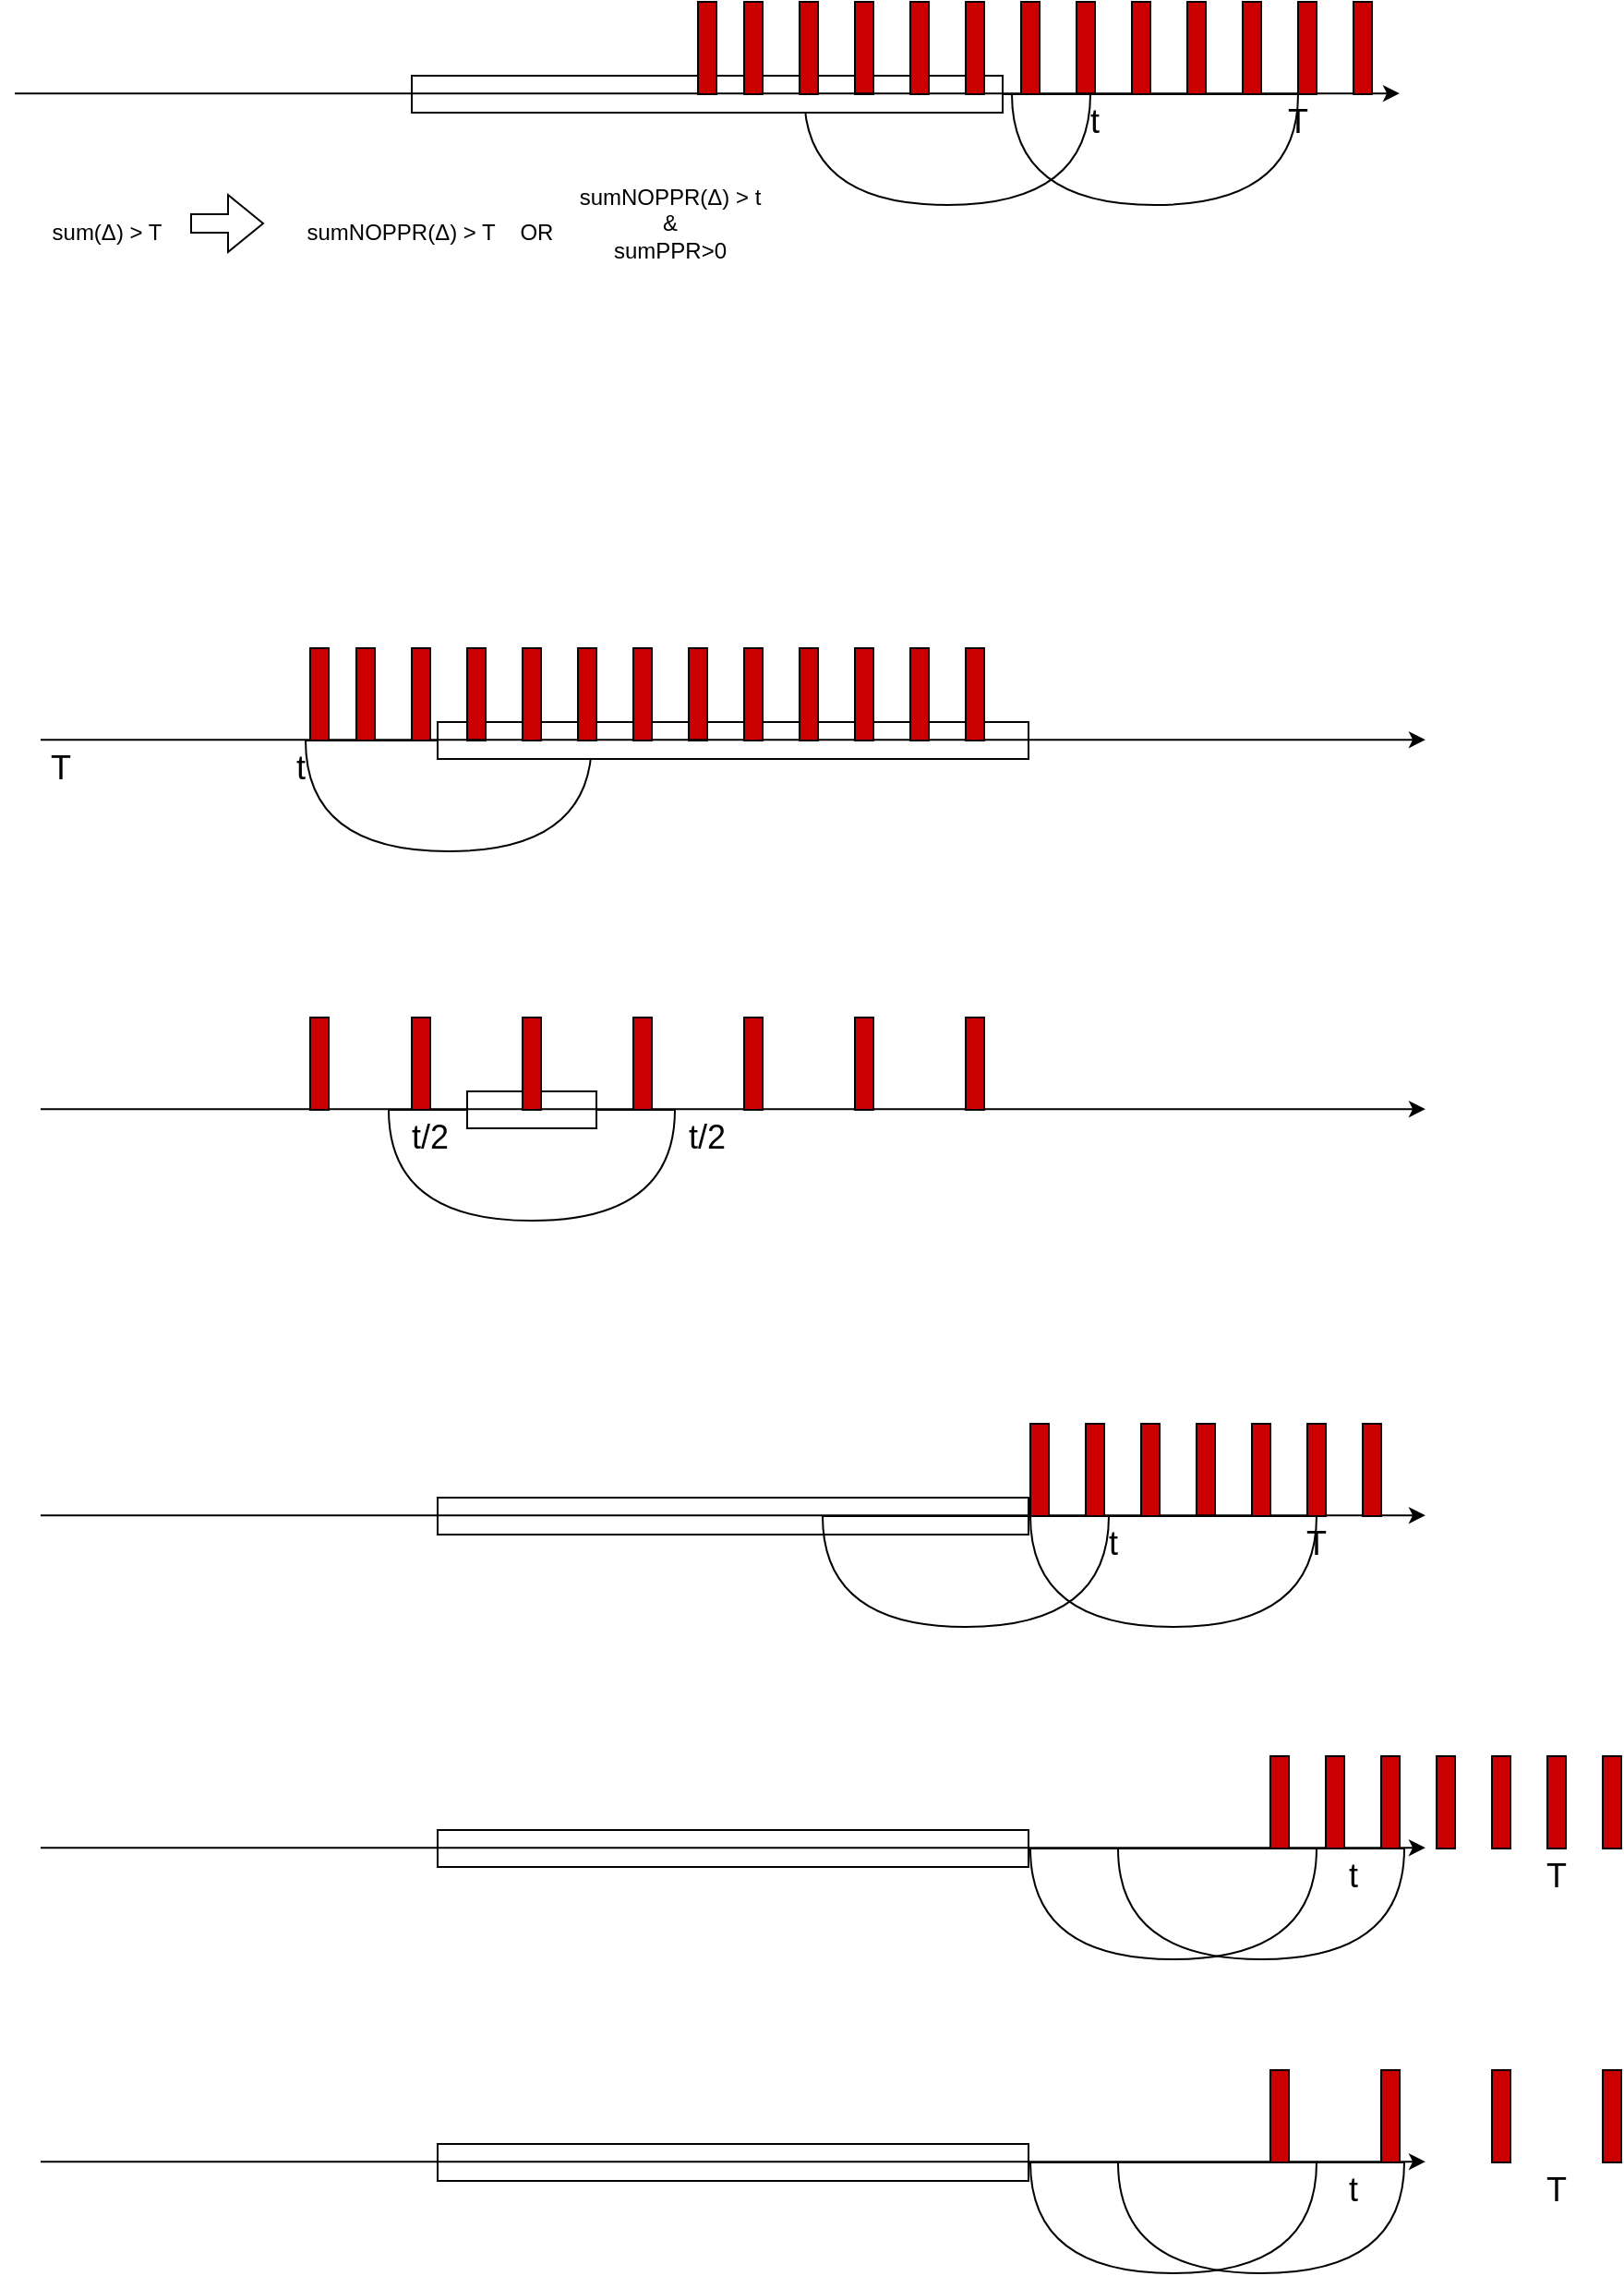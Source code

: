 <mxfile version="22.0.8" type="github" pages="3">
  <diagram name="Страница 1" id="1JV_KwH0qyhP7zZxKh6l">
    <mxGraphModel dx="1205" dy="474" grid="1" gridSize="10" guides="1" tooltips="1" connect="1" arrows="1" fold="1" page="1" pageScale="1" pageWidth="827" pageHeight="1169" math="0" shadow="0">
      <root>
        <mxCell id="0" />
        <mxCell id="1" parent="0" />
        <mxCell id="q2-Pv0Ct5kahXZUSKD_e-25" value="" style="shape=or;whiteSpace=wrap;html=1;rotation=90;fillColor=none;" parent="1" vertex="1">
          <mxGeometry x="612.5" y="22.5" width="60" height="155" as="geometry" />
        </mxCell>
        <mxCell id="q2-Pv0Ct5kahXZUSKD_e-32" value="" style="shape=or;whiteSpace=wrap;html=1;rotation=90;fillColor=none;" parent="1" vertex="1">
          <mxGeometry x="500" y="22.5" width="60" height="155" as="geometry" />
        </mxCell>
        <mxCell id="q2-Pv0Ct5kahXZUSKD_e-3" value="" style="rounded=0;whiteSpace=wrap;html=1;" parent="1" vertex="1">
          <mxGeometry x="240" y="60" width="320" height="20" as="geometry" />
        </mxCell>
        <mxCell id="q2-Pv0Ct5kahXZUSKD_e-13" value="" style="rounded=0;whiteSpace=wrap;html=1;fillColor=#CC0000;" parent="1" vertex="1">
          <mxGeometry x="600" y="20" width="10" height="50" as="geometry" />
        </mxCell>
        <mxCell id="q2-Pv0Ct5kahXZUSKD_e-9" value="" style="rounded=0;whiteSpace=wrap;html=1;fillColor=#CC0000;" parent="1" vertex="1">
          <mxGeometry x="480" y="20" width="10" height="50" as="geometry" />
        </mxCell>
        <mxCell id="q2-Pv0Ct5kahXZUSKD_e-2" value="" style="endArrow=classic;html=1;rounded=0;" parent="1" edge="1">
          <mxGeometry width="50" height="50" relative="1" as="geometry">
            <mxPoint x="25" y="69.58" as="sourcePoint" />
            <mxPoint x="775" y="69.58" as="targetPoint" />
          </mxGeometry>
        </mxCell>
        <mxCell id="q2-Pv0Ct5kahXZUSKD_e-6" value="" style="rounded=0;whiteSpace=wrap;html=1;fillColor=#CC0000;" parent="1" vertex="1">
          <mxGeometry x="395" y="20" width="10" height="50" as="geometry" />
        </mxCell>
        <mxCell id="q2-Pv0Ct5kahXZUSKD_e-7" value="" style="rounded=0;whiteSpace=wrap;html=1;fillColor=#CC0000;" parent="1" vertex="1">
          <mxGeometry x="420" y="20" width="10" height="50" as="geometry" />
        </mxCell>
        <mxCell id="q2-Pv0Ct5kahXZUSKD_e-8" value="" style="rounded=0;whiteSpace=wrap;html=1;fillColor=#CC0000;" parent="1" vertex="1">
          <mxGeometry x="450" y="20" width="10" height="50" as="geometry" />
        </mxCell>
        <mxCell id="q2-Pv0Ct5kahXZUSKD_e-10" value="" style="rounded=0;whiteSpace=wrap;html=1;fillColor=#CC0000;" parent="1" vertex="1">
          <mxGeometry x="510" y="20" width="10" height="50" as="geometry" />
        </mxCell>
        <mxCell id="q2-Pv0Ct5kahXZUSKD_e-11" value="" style="rounded=0;whiteSpace=wrap;html=1;fillColor=#CC0000;" parent="1" vertex="1">
          <mxGeometry x="540" y="20" width="10" height="50" as="geometry" />
        </mxCell>
        <mxCell id="q2-Pv0Ct5kahXZUSKD_e-12" value="" style="rounded=0;whiteSpace=wrap;html=1;fillColor=#CC0000;" parent="1" vertex="1">
          <mxGeometry x="570" y="20" width="10" height="50" as="geometry" />
        </mxCell>
        <mxCell id="q2-Pv0Ct5kahXZUSKD_e-14" value="" style="rounded=0;whiteSpace=wrap;html=1;fillColor=#CC0000;" parent="1" vertex="1">
          <mxGeometry x="630" y="20" width="10" height="50" as="geometry" />
        </mxCell>
        <mxCell id="q2-Pv0Ct5kahXZUSKD_e-15" value="" style="rounded=0;whiteSpace=wrap;html=1;fillColor=#CC0000;" parent="1" vertex="1">
          <mxGeometry x="660" y="20" width="10" height="50" as="geometry" />
        </mxCell>
        <mxCell id="q2-Pv0Ct5kahXZUSKD_e-16" value="" style="rounded=0;whiteSpace=wrap;html=1;fillColor=#CC0000;" parent="1" vertex="1">
          <mxGeometry x="690" y="20" width="10" height="50" as="geometry" />
        </mxCell>
        <mxCell id="q2-Pv0Ct5kahXZUSKD_e-17" value="" style="rounded=0;whiteSpace=wrap;html=1;fillColor=#CC0000;" parent="1" vertex="1">
          <mxGeometry x="720" y="20" width="10" height="50" as="geometry" />
        </mxCell>
        <mxCell id="q2-Pv0Ct5kahXZUSKD_e-18" value="" style="rounded=0;whiteSpace=wrap;html=1;fillColor=#CC0000;" parent="1" vertex="1">
          <mxGeometry x="750" y="20" width="10" height="50" as="geometry" />
        </mxCell>
        <mxCell id="q2-Pv0Ct5kahXZUSKD_e-19" value="&lt;font style=&quot;font-size: 18px;&quot;&gt;t&lt;/font&gt;" style="text;html=1;strokeColor=none;fillColor=none;align=center;verticalAlign=middle;whiteSpace=wrap;rounded=0;" parent="1" vertex="1">
          <mxGeometry x="580" y="70" width="60" height="30" as="geometry" />
        </mxCell>
        <mxCell id="q2-Pv0Ct5kahXZUSKD_e-20" value="&lt;font style=&quot;font-size: 18px;&quot;&gt;T&lt;/font&gt;" style="text;html=1;strokeColor=none;fillColor=none;align=center;verticalAlign=middle;whiteSpace=wrap;rounded=0;" parent="1" vertex="1">
          <mxGeometry x="690" y="70" width="60" height="30" as="geometry" />
        </mxCell>
        <mxCell id="q2-Pv0Ct5kahXZUSKD_e-26" value="sum(Δ) &amp;gt; T" style="text;html=1;strokeColor=none;fillColor=none;align=center;verticalAlign=middle;whiteSpace=wrap;rounded=0;" parent="1" vertex="1">
          <mxGeometry x="30" y="130" width="90" height="30" as="geometry" />
        </mxCell>
        <mxCell id="q2-Pv0Ct5kahXZUSKD_e-27" value="" style="shape=flexArrow;endArrow=classic;html=1;rounded=0;" parent="1" edge="1">
          <mxGeometry width="50" height="50" relative="1" as="geometry">
            <mxPoint x="120" y="140" as="sourcePoint" />
            <mxPoint x="160" y="140" as="targetPoint" />
          </mxGeometry>
        </mxCell>
        <mxCell id="q2-Pv0Ct5kahXZUSKD_e-28" value="sumNOPPR(Δ) &amp;gt; t&lt;br&gt;&amp;amp;&lt;br&gt;sumPPR&amp;gt;0" style="text;html=1;strokeColor=none;fillColor=none;align=center;verticalAlign=middle;whiteSpace=wrap;rounded=0;" parent="1" vertex="1">
          <mxGeometry x="300" y="125" width="160" height="30" as="geometry" />
        </mxCell>
        <mxCell id="q2-Pv0Ct5kahXZUSKD_e-29" value="sumNOPPR(Δ) &amp;gt; T&amp;nbsp;&amp;nbsp;&amp;nbsp; OR" style="text;html=1;strokeColor=none;fillColor=none;align=center;verticalAlign=middle;whiteSpace=wrap;rounded=0;" parent="1" vertex="1">
          <mxGeometry x="170" y="130" width="160" height="30" as="geometry" />
        </mxCell>
        <mxCell id="q2-Pv0Ct5kahXZUSKD_e-34" value="" style="shape=or;whiteSpace=wrap;html=1;rotation=90;fillColor=none;" parent="1" vertex="1">
          <mxGeometry x="230" y="372.5" width="60" height="155" as="geometry" />
        </mxCell>
        <mxCell id="q2-Pv0Ct5kahXZUSKD_e-35" value="" style="rounded=0;whiteSpace=wrap;html=1;" parent="1" vertex="1">
          <mxGeometry x="254" y="410" width="320" height="20" as="geometry" />
        </mxCell>
        <mxCell id="q2-Pv0Ct5kahXZUSKD_e-36" value="" style="rounded=0;whiteSpace=wrap;html=1;fillColor=#CC0000;" parent="1" vertex="1">
          <mxGeometry x="390" y="370" width="10" height="50" as="geometry" />
        </mxCell>
        <mxCell id="q2-Pv0Ct5kahXZUSKD_e-37" value="" style="rounded=0;whiteSpace=wrap;html=1;fillColor=#CC0000;" parent="1" vertex="1">
          <mxGeometry x="270" y="370" width="10" height="50" as="geometry" />
        </mxCell>
        <mxCell id="q2-Pv0Ct5kahXZUSKD_e-38" value="" style="endArrow=classic;html=1;rounded=0;" parent="1" edge="1">
          <mxGeometry width="50" height="50" relative="1" as="geometry">
            <mxPoint x="39" y="419.58" as="sourcePoint" />
            <mxPoint x="789" y="419.58" as="targetPoint" />
          </mxGeometry>
        </mxCell>
        <mxCell id="q2-Pv0Ct5kahXZUSKD_e-39" value="" style="rounded=0;whiteSpace=wrap;html=1;fillColor=#CC0000;" parent="1" vertex="1">
          <mxGeometry x="185" y="370" width="10" height="50" as="geometry" />
        </mxCell>
        <mxCell id="q2-Pv0Ct5kahXZUSKD_e-40" value="" style="rounded=0;whiteSpace=wrap;html=1;fillColor=#CC0000;" parent="1" vertex="1">
          <mxGeometry x="210" y="370" width="10" height="50" as="geometry" />
        </mxCell>
        <mxCell id="q2-Pv0Ct5kahXZUSKD_e-41" value="" style="rounded=0;whiteSpace=wrap;html=1;fillColor=#CC0000;" parent="1" vertex="1">
          <mxGeometry x="240" y="370" width="10" height="50" as="geometry" />
        </mxCell>
        <mxCell id="q2-Pv0Ct5kahXZUSKD_e-42" value="" style="rounded=0;whiteSpace=wrap;html=1;fillColor=#CC0000;" parent="1" vertex="1">
          <mxGeometry x="300" y="370" width="10" height="50" as="geometry" />
        </mxCell>
        <mxCell id="q2-Pv0Ct5kahXZUSKD_e-43" value="" style="rounded=0;whiteSpace=wrap;html=1;fillColor=#CC0000;" parent="1" vertex="1">
          <mxGeometry x="330" y="370" width="10" height="50" as="geometry" />
        </mxCell>
        <mxCell id="q2-Pv0Ct5kahXZUSKD_e-44" value="" style="rounded=0;whiteSpace=wrap;html=1;fillColor=#CC0000;" parent="1" vertex="1">
          <mxGeometry x="360" y="370" width="10" height="50" as="geometry" />
        </mxCell>
        <mxCell id="q2-Pv0Ct5kahXZUSKD_e-45" value="" style="rounded=0;whiteSpace=wrap;html=1;fillColor=#CC0000;" parent="1" vertex="1">
          <mxGeometry x="420" y="370" width="10" height="50" as="geometry" />
        </mxCell>
        <mxCell id="q2-Pv0Ct5kahXZUSKD_e-46" value="" style="rounded=0;whiteSpace=wrap;html=1;fillColor=#CC0000;" parent="1" vertex="1">
          <mxGeometry x="450" y="370" width="10" height="50" as="geometry" />
        </mxCell>
        <mxCell id="q2-Pv0Ct5kahXZUSKD_e-47" value="" style="rounded=0;whiteSpace=wrap;html=1;fillColor=#CC0000;" parent="1" vertex="1">
          <mxGeometry x="480" y="370" width="10" height="50" as="geometry" />
        </mxCell>
        <mxCell id="q2-Pv0Ct5kahXZUSKD_e-48" value="" style="rounded=0;whiteSpace=wrap;html=1;fillColor=#CC0000;" parent="1" vertex="1">
          <mxGeometry x="510" y="370" width="10" height="50" as="geometry" />
        </mxCell>
        <mxCell id="q2-Pv0Ct5kahXZUSKD_e-49" value="" style="rounded=0;whiteSpace=wrap;html=1;fillColor=#CC0000;" parent="1" vertex="1">
          <mxGeometry x="540" y="370" width="10" height="50" as="geometry" />
        </mxCell>
        <mxCell id="q2-Pv0Ct5kahXZUSKD_e-50" value="&lt;font style=&quot;font-size: 18px;&quot;&gt;t&lt;/font&gt;" style="text;html=1;strokeColor=none;fillColor=none;align=center;verticalAlign=middle;whiteSpace=wrap;rounded=0;" parent="1" vertex="1">
          <mxGeometry x="150" y="420" width="60" height="30" as="geometry" />
        </mxCell>
        <mxCell id="q2-Pv0Ct5kahXZUSKD_e-51" value="&lt;font style=&quot;font-size: 18px;&quot;&gt;T&lt;/font&gt;" style="text;html=1;strokeColor=none;fillColor=none;align=center;verticalAlign=middle;whiteSpace=wrap;rounded=0;" parent="1" vertex="1">
          <mxGeometry x="20" y="420" width="60" height="30" as="geometry" />
        </mxCell>
        <mxCell id="q2-Pv0Ct5kahXZUSKD_e-52" value="" style="shape=or;whiteSpace=wrap;html=1;rotation=90;fillColor=none;" parent="1" vertex="1">
          <mxGeometry x="275" y="572.5" width="60" height="155" as="geometry" />
        </mxCell>
        <mxCell id="q2-Pv0Ct5kahXZUSKD_e-53" value="" style="rounded=0;whiteSpace=wrap;html=1;" parent="1" vertex="1">
          <mxGeometry x="270" y="610" width="70" height="20" as="geometry" />
        </mxCell>
        <mxCell id="q2-Pv0Ct5kahXZUSKD_e-56" value="" style="endArrow=classic;html=1;rounded=0;" parent="1" edge="1">
          <mxGeometry width="50" height="50" relative="1" as="geometry">
            <mxPoint x="39" y="619.58" as="sourcePoint" />
            <mxPoint x="789" y="619.58" as="targetPoint" />
          </mxGeometry>
        </mxCell>
        <mxCell id="q2-Pv0Ct5kahXZUSKD_e-57" value="" style="rounded=0;whiteSpace=wrap;html=1;fillColor=#CC0000;" parent="1" vertex="1">
          <mxGeometry x="185" y="570" width="10" height="50" as="geometry" />
        </mxCell>
        <mxCell id="q2-Pv0Ct5kahXZUSKD_e-59" value="" style="rounded=0;whiteSpace=wrap;html=1;fillColor=#CC0000;" parent="1" vertex="1">
          <mxGeometry x="240" y="570" width="10" height="50" as="geometry" />
        </mxCell>
        <mxCell id="q2-Pv0Ct5kahXZUSKD_e-60" value="" style="rounded=0;whiteSpace=wrap;html=1;fillColor=#CC0000;" parent="1" vertex="1">
          <mxGeometry x="300" y="570" width="10" height="50" as="geometry" />
        </mxCell>
        <mxCell id="q2-Pv0Ct5kahXZUSKD_e-62" value="" style="rounded=0;whiteSpace=wrap;html=1;fillColor=#CC0000;" parent="1" vertex="1">
          <mxGeometry x="360" y="570" width="10" height="50" as="geometry" />
        </mxCell>
        <mxCell id="q2-Pv0Ct5kahXZUSKD_e-63" value="" style="rounded=0;whiteSpace=wrap;html=1;fillColor=#CC0000;" parent="1" vertex="1">
          <mxGeometry x="420" y="570" width="10" height="50" as="geometry" />
        </mxCell>
        <mxCell id="q2-Pv0Ct5kahXZUSKD_e-65" value="" style="rounded=0;whiteSpace=wrap;html=1;fillColor=#CC0000;" parent="1" vertex="1">
          <mxGeometry x="480" y="570" width="10" height="50" as="geometry" />
        </mxCell>
        <mxCell id="q2-Pv0Ct5kahXZUSKD_e-67" value="" style="rounded=0;whiteSpace=wrap;html=1;fillColor=#CC0000;" parent="1" vertex="1">
          <mxGeometry x="540" y="570" width="10" height="50" as="geometry" />
        </mxCell>
        <mxCell id="q2-Pv0Ct5kahXZUSKD_e-68" value="&lt;font style=&quot;font-size: 18px;&quot;&gt;t/2&lt;/font&gt;" style="text;html=1;strokeColor=none;fillColor=none;align=center;verticalAlign=middle;whiteSpace=wrap;rounded=0;" parent="1" vertex="1">
          <mxGeometry x="370" y="620" width="60" height="30" as="geometry" />
        </mxCell>
        <mxCell id="q2-Pv0Ct5kahXZUSKD_e-69" value="&lt;font style=&quot;font-size: 18px;&quot;&gt;t/2&lt;/font&gt;" style="text;html=1;strokeColor=none;fillColor=none;align=center;verticalAlign=middle;whiteSpace=wrap;rounded=0;" parent="1" vertex="1">
          <mxGeometry x="220" y="620" width="60" height="30" as="geometry" />
        </mxCell>
        <mxCell id="q2-Pv0Ct5kahXZUSKD_e-73" value="" style="rounded=0;whiteSpace=wrap;html=1;" parent="1" vertex="1">
          <mxGeometry x="254" y="830" width="320" height="20" as="geometry" />
        </mxCell>
        <mxCell id="q2-Pv0Ct5kahXZUSKD_e-74" value="" style="rounded=0;whiteSpace=wrap;html=1;fillColor=#CC0000;" parent="1" vertex="1">
          <mxGeometry x="665" y="790" width="10" height="50" as="geometry" />
        </mxCell>
        <mxCell id="q2-Pv0Ct5kahXZUSKD_e-76" value="" style="endArrow=classic;html=1;rounded=0;" parent="1" edge="1">
          <mxGeometry width="50" height="50" relative="1" as="geometry">
            <mxPoint x="39" y="839.58" as="sourcePoint" />
            <mxPoint x="789" y="839.58" as="targetPoint" />
          </mxGeometry>
        </mxCell>
        <mxCell id="q2-Pv0Ct5kahXZUSKD_e-80" value="" style="rounded=0;whiteSpace=wrap;html=1;fillColor=#CC0000;" parent="1" vertex="1">
          <mxGeometry x="575" y="790" width="10" height="50" as="geometry" />
        </mxCell>
        <mxCell id="q2-Pv0Ct5kahXZUSKD_e-81" value="" style="rounded=0;whiteSpace=wrap;html=1;fillColor=#CC0000;" parent="1" vertex="1">
          <mxGeometry x="605" y="790" width="10" height="50" as="geometry" />
        </mxCell>
        <mxCell id="q2-Pv0Ct5kahXZUSKD_e-82" value="" style="rounded=0;whiteSpace=wrap;html=1;fillColor=#CC0000;" parent="1" vertex="1">
          <mxGeometry x="635" y="790" width="10" height="50" as="geometry" />
        </mxCell>
        <mxCell id="q2-Pv0Ct5kahXZUSKD_e-83" value="" style="rounded=0;whiteSpace=wrap;html=1;fillColor=#CC0000;" parent="1" vertex="1">
          <mxGeometry x="695" y="790" width="10" height="50" as="geometry" />
        </mxCell>
        <mxCell id="q2-Pv0Ct5kahXZUSKD_e-84" value="" style="rounded=0;whiteSpace=wrap;html=1;fillColor=#CC0000;" parent="1" vertex="1">
          <mxGeometry x="725" y="790" width="10" height="50" as="geometry" />
        </mxCell>
        <mxCell id="q2-Pv0Ct5kahXZUSKD_e-85" value="" style="rounded=0;whiteSpace=wrap;html=1;fillColor=#CC0000;" parent="1" vertex="1">
          <mxGeometry x="755" y="790" width="10" height="50" as="geometry" />
        </mxCell>
        <mxCell id="q2-Pv0Ct5kahXZUSKD_e-89" value="" style="shape=or;whiteSpace=wrap;html=1;rotation=90;fillColor=none;" parent="1" vertex="1">
          <mxGeometry x="622.5" y="792.5" width="60" height="155" as="geometry" />
        </mxCell>
        <mxCell id="q2-Pv0Ct5kahXZUSKD_e-90" value="" style="shape=or;whiteSpace=wrap;html=1;rotation=90;fillColor=none;" parent="1" vertex="1">
          <mxGeometry x="510" y="792.5" width="60" height="155" as="geometry" />
        </mxCell>
        <mxCell id="q2-Pv0Ct5kahXZUSKD_e-91" value="&lt;font style=&quot;font-size: 18px;&quot;&gt;t&lt;/font&gt;" style="text;html=1;strokeColor=none;fillColor=none;align=center;verticalAlign=middle;whiteSpace=wrap;rounded=0;" parent="1" vertex="1">
          <mxGeometry x="590" y="840" width="60" height="30" as="geometry" />
        </mxCell>
        <mxCell id="q2-Pv0Ct5kahXZUSKD_e-92" value="&lt;font style=&quot;font-size: 18px;&quot;&gt;T&lt;/font&gt;" style="text;html=1;strokeColor=none;fillColor=none;align=center;verticalAlign=middle;whiteSpace=wrap;rounded=0;" parent="1" vertex="1">
          <mxGeometry x="700" y="840" width="60" height="30" as="geometry" />
        </mxCell>
        <mxCell id="uGrf790gHMsjXJf83z5t-1" value="" style="rounded=0;whiteSpace=wrap;html=1;" vertex="1" parent="1">
          <mxGeometry x="254" y="1010" width="320" height="20" as="geometry" />
        </mxCell>
        <mxCell id="uGrf790gHMsjXJf83z5t-2" value="" style="rounded=0;whiteSpace=wrap;html=1;fillColor=#CC0000;" vertex="1" parent="1">
          <mxGeometry x="795" y="970" width="10" height="50" as="geometry" />
        </mxCell>
        <mxCell id="uGrf790gHMsjXJf83z5t-3" value="" style="endArrow=classic;html=1;rounded=0;" edge="1" parent="1">
          <mxGeometry width="50" height="50" relative="1" as="geometry">
            <mxPoint x="39" y="1019.58" as="sourcePoint" />
            <mxPoint x="789" y="1019.58" as="targetPoint" />
          </mxGeometry>
        </mxCell>
        <mxCell id="uGrf790gHMsjXJf83z5t-4" value="" style="rounded=0;whiteSpace=wrap;html=1;fillColor=#CC0000;" vertex="1" parent="1">
          <mxGeometry x="705" y="970" width="10" height="50" as="geometry" />
        </mxCell>
        <mxCell id="uGrf790gHMsjXJf83z5t-5" value="" style="rounded=0;whiteSpace=wrap;html=1;fillColor=#CC0000;" vertex="1" parent="1">
          <mxGeometry x="735" y="970" width="10" height="50" as="geometry" />
        </mxCell>
        <mxCell id="uGrf790gHMsjXJf83z5t-6" value="" style="rounded=0;whiteSpace=wrap;html=1;fillColor=#CC0000;" vertex="1" parent="1">
          <mxGeometry x="765" y="970" width="10" height="50" as="geometry" />
        </mxCell>
        <mxCell id="uGrf790gHMsjXJf83z5t-7" value="" style="rounded=0;whiteSpace=wrap;html=1;fillColor=#CC0000;" vertex="1" parent="1">
          <mxGeometry x="825" y="970" width="10" height="50" as="geometry" />
        </mxCell>
        <mxCell id="uGrf790gHMsjXJf83z5t-8" value="" style="rounded=0;whiteSpace=wrap;html=1;fillColor=#CC0000;" vertex="1" parent="1">
          <mxGeometry x="855" y="970" width="10" height="50" as="geometry" />
        </mxCell>
        <mxCell id="uGrf790gHMsjXJf83z5t-9" value="" style="rounded=0;whiteSpace=wrap;html=1;fillColor=#CC0000;" vertex="1" parent="1">
          <mxGeometry x="885" y="970" width="10" height="50" as="geometry" />
        </mxCell>
        <mxCell id="uGrf790gHMsjXJf83z5t-10" value="" style="shape=or;whiteSpace=wrap;html=1;rotation=90;fillColor=none;" vertex="1" parent="1">
          <mxGeometry x="622.5" y="972.5" width="60" height="155" as="geometry" />
        </mxCell>
        <mxCell id="uGrf790gHMsjXJf83z5t-12" value="&lt;font style=&quot;font-size: 18px;&quot;&gt;t&lt;/font&gt;" style="text;html=1;strokeColor=none;fillColor=none;align=center;verticalAlign=middle;whiteSpace=wrap;rounded=0;" vertex="1" parent="1">
          <mxGeometry x="720" y="1020" width="60" height="30" as="geometry" />
        </mxCell>
        <mxCell id="uGrf790gHMsjXJf83z5t-13" value="&lt;font style=&quot;font-size: 18px;&quot;&gt;T&lt;/font&gt;" style="text;html=1;strokeColor=none;fillColor=none;align=center;verticalAlign=middle;whiteSpace=wrap;rounded=0;" vertex="1" parent="1">
          <mxGeometry x="830" y="1020" width="60" height="30" as="geometry" />
        </mxCell>
        <mxCell id="uGrf790gHMsjXJf83z5t-14" value="" style="shape=or;whiteSpace=wrap;html=1;rotation=90;fillColor=none;" vertex="1" parent="1">
          <mxGeometry x="670" y="972.5" width="60" height="155" as="geometry" />
        </mxCell>
        <mxCell id="uGrf790gHMsjXJf83z5t-15" value="" style="rounded=0;whiteSpace=wrap;html=1;" vertex="1" parent="1">
          <mxGeometry x="254" y="1180" width="320" height="20" as="geometry" />
        </mxCell>
        <mxCell id="uGrf790gHMsjXJf83z5t-17" value="" style="endArrow=classic;html=1;rounded=0;" edge="1" parent="1">
          <mxGeometry width="50" height="50" relative="1" as="geometry">
            <mxPoint x="39" y="1189.58" as="sourcePoint" />
            <mxPoint x="789" y="1189.58" as="targetPoint" />
          </mxGeometry>
        </mxCell>
        <mxCell id="uGrf790gHMsjXJf83z5t-18" value="" style="rounded=0;whiteSpace=wrap;html=1;fillColor=#CC0000;" vertex="1" parent="1">
          <mxGeometry x="705" y="1140" width="10" height="50" as="geometry" />
        </mxCell>
        <mxCell id="uGrf790gHMsjXJf83z5t-20" value="" style="rounded=0;whiteSpace=wrap;html=1;fillColor=#CC0000;" vertex="1" parent="1">
          <mxGeometry x="765" y="1140" width="10" height="50" as="geometry" />
        </mxCell>
        <mxCell id="uGrf790gHMsjXJf83z5t-21" value="" style="rounded=0;whiteSpace=wrap;html=1;fillColor=#CC0000;" vertex="1" parent="1">
          <mxGeometry x="825" y="1140" width="10" height="50" as="geometry" />
        </mxCell>
        <mxCell id="uGrf790gHMsjXJf83z5t-23" value="" style="rounded=0;whiteSpace=wrap;html=1;fillColor=#CC0000;" vertex="1" parent="1">
          <mxGeometry x="885" y="1140" width="10" height="50" as="geometry" />
        </mxCell>
        <mxCell id="uGrf790gHMsjXJf83z5t-24" value="" style="shape=or;whiteSpace=wrap;html=1;rotation=90;fillColor=none;" vertex="1" parent="1">
          <mxGeometry x="622.5" y="1142.5" width="60" height="155" as="geometry" />
        </mxCell>
        <mxCell id="uGrf790gHMsjXJf83z5t-25" value="&lt;font style=&quot;font-size: 18px;&quot;&gt;t&lt;/font&gt;" style="text;html=1;strokeColor=none;fillColor=none;align=center;verticalAlign=middle;whiteSpace=wrap;rounded=0;" vertex="1" parent="1">
          <mxGeometry x="720" y="1190" width="60" height="30" as="geometry" />
        </mxCell>
        <mxCell id="uGrf790gHMsjXJf83z5t-26" value="&lt;font style=&quot;font-size: 18px;&quot;&gt;T&lt;/font&gt;" style="text;html=1;strokeColor=none;fillColor=none;align=center;verticalAlign=middle;whiteSpace=wrap;rounded=0;" vertex="1" parent="1">
          <mxGeometry x="830" y="1190" width="60" height="30" as="geometry" />
        </mxCell>
        <mxCell id="uGrf790gHMsjXJf83z5t-27" value="" style="shape=or;whiteSpace=wrap;html=1;rotation=90;fillColor=none;" vertex="1" parent="1">
          <mxGeometry x="670" y="1142.5" width="60" height="155" as="geometry" />
        </mxCell>
      </root>
    </mxGraphModel>
  </diagram>
  <diagram id="wHRDROwWpb0c1z1S-yO_" name="Страница 2">
    <mxGraphModel dx="831" dy="327" grid="1" gridSize="10" guides="1" tooltips="1" connect="1" arrows="1" fold="1" page="1" pageScale="1" pageWidth="827" pageHeight="1169" math="0" shadow="0">
      <root>
        <mxCell id="0" />
        <mxCell id="1" parent="0" />
        <mxCell id="A0UNzFWSPFLeBmPKGW7k-1" value="" style="shape=or;whiteSpace=wrap;html=1;rotation=90;fillColor=none;" vertex="1" parent="1">
          <mxGeometry x="612.5" y="22.5" width="60" height="155" as="geometry" />
        </mxCell>
        <mxCell id="A0UNzFWSPFLeBmPKGW7k-2" value="" style="shape=or;whiteSpace=wrap;html=1;rotation=90;fillColor=none;" vertex="1" parent="1">
          <mxGeometry x="510" y="22.5" width="60" height="155" as="geometry" />
        </mxCell>
        <mxCell id="A0UNzFWSPFLeBmPKGW7k-3" value="" style="rounded=0;whiteSpace=wrap;html=1;" vertex="1" parent="1">
          <mxGeometry x="240" y="60" width="320" height="20" as="geometry" />
        </mxCell>
        <mxCell id="A0UNzFWSPFLeBmPKGW7k-4" value="" style="rounded=0;whiteSpace=wrap;html=1;fillColor=#CC0000;" vertex="1" parent="1">
          <mxGeometry x="600" y="20" width="10" height="50" as="geometry" />
        </mxCell>
        <mxCell id="A0UNzFWSPFLeBmPKGW7k-5" value="" style="rounded=0;whiteSpace=wrap;html=1;fillColor=#CC0000;" vertex="1" parent="1">
          <mxGeometry x="480" y="20" width="10" height="50" as="geometry" />
        </mxCell>
        <mxCell id="A0UNzFWSPFLeBmPKGW7k-6" value="" style="endArrow=classic;html=1;rounded=0;" edge="1" parent="1">
          <mxGeometry width="50" height="50" relative="1" as="geometry">
            <mxPoint x="25" y="69.58" as="sourcePoint" />
            <mxPoint x="775" y="69.58" as="targetPoint" />
          </mxGeometry>
        </mxCell>
        <mxCell id="A0UNzFWSPFLeBmPKGW7k-7" value="" style="rounded=0;whiteSpace=wrap;html=1;fillColor=#CC0000;" vertex="1" parent="1">
          <mxGeometry x="395" y="20" width="10" height="50" as="geometry" />
        </mxCell>
        <mxCell id="A0UNzFWSPFLeBmPKGW7k-8" value="" style="rounded=0;whiteSpace=wrap;html=1;fillColor=#CC0000;" vertex="1" parent="1">
          <mxGeometry x="420" y="20" width="10" height="50" as="geometry" />
        </mxCell>
        <mxCell id="A0UNzFWSPFLeBmPKGW7k-9" value="" style="rounded=0;whiteSpace=wrap;html=1;fillColor=#CC0000;" vertex="1" parent="1">
          <mxGeometry x="450" y="20" width="10" height="50" as="geometry" />
        </mxCell>
        <mxCell id="A0UNzFWSPFLeBmPKGW7k-10" value="" style="rounded=0;whiteSpace=wrap;html=1;fillColor=#CC0000;" vertex="1" parent="1">
          <mxGeometry x="510" y="20" width="10" height="50" as="geometry" />
        </mxCell>
        <mxCell id="A0UNzFWSPFLeBmPKGW7k-11" value="" style="rounded=0;whiteSpace=wrap;html=1;fillColor=#CC0000;" vertex="1" parent="1">
          <mxGeometry x="540" y="20" width="10" height="50" as="geometry" />
        </mxCell>
        <mxCell id="A0UNzFWSPFLeBmPKGW7k-12" value="" style="rounded=0;whiteSpace=wrap;html=1;fillColor=#CC0000;" vertex="1" parent="1">
          <mxGeometry x="570" y="20" width="10" height="50" as="geometry" />
        </mxCell>
        <mxCell id="A0UNzFWSPFLeBmPKGW7k-13" value="" style="rounded=0;whiteSpace=wrap;html=1;fillColor=#CC0000;" vertex="1" parent="1">
          <mxGeometry x="630" y="20" width="10" height="50" as="geometry" />
        </mxCell>
        <mxCell id="A0UNzFWSPFLeBmPKGW7k-14" value="" style="rounded=0;whiteSpace=wrap;html=1;fillColor=#CC0000;" vertex="1" parent="1">
          <mxGeometry x="660" y="20" width="10" height="50" as="geometry" />
        </mxCell>
        <mxCell id="A0UNzFWSPFLeBmPKGW7k-15" value="" style="rounded=0;whiteSpace=wrap;html=1;fillColor=#CC0000;" vertex="1" parent="1">
          <mxGeometry x="690" y="20" width="10" height="50" as="geometry" />
        </mxCell>
        <mxCell id="A0UNzFWSPFLeBmPKGW7k-16" value="" style="rounded=0;whiteSpace=wrap;html=1;fillColor=#CC0000;" vertex="1" parent="1">
          <mxGeometry x="720" y="20" width="10" height="50" as="geometry" />
        </mxCell>
        <mxCell id="A0UNzFWSPFLeBmPKGW7k-17" value="" style="rounded=0;whiteSpace=wrap;html=1;fillColor=#CC0000;" vertex="1" parent="1">
          <mxGeometry x="750" y="20" width="10" height="50" as="geometry" />
        </mxCell>
        <mxCell id="A0UNzFWSPFLeBmPKGW7k-18" value="&lt;font style=&quot;font-size: 18px;&quot;&gt;t&lt;/font&gt;" style="text;html=1;strokeColor=none;fillColor=none;align=center;verticalAlign=middle;whiteSpace=wrap;rounded=0;" vertex="1" parent="1">
          <mxGeometry x="580" y="70" width="60" height="30" as="geometry" />
        </mxCell>
        <mxCell id="A0UNzFWSPFLeBmPKGW7k-19" value="&lt;font style=&quot;font-size: 18px;&quot;&gt;T&lt;/font&gt;" style="text;html=1;strokeColor=none;fillColor=none;align=center;verticalAlign=middle;whiteSpace=wrap;rounded=0;" vertex="1" parent="1">
          <mxGeometry x="690" y="70" width="60" height="30" as="geometry" />
        </mxCell>
        <mxCell id="A0UNzFWSPFLeBmPKGW7k-23" value="&lt;div align=&quot;left&quot;&gt;1&lt;/div&gt;&lt;div align=&quot;left&quot;&gt;sum(Δ) &amp;gt; T and sumNOPPR(Δ) &amp;lt; t&lt;/div&gt;&lt;div align=&quot;left&quot;&gt;- suppres&lt;/div&gt;&lt;div align=&quot;left&quot;&gt;&lt;br&gt;&lt;/div&gt;&lt;div align=&quot;left&quot;&gt;&lt;br&gt;&lt;/div&gt;&lt;div align=&quot;left&quot;&gt;2&lt;/div&gt;&lt;div align=&quot;left&quot;&gt;sumNOPPR(Δ) &amp;gt; t&lt;br&gt;&amp;amp;&lt;br&gt;sumPPR&amp;gt;0&amp;nbsp;&amp;nbsp;&amp;nbsp;&lt;/div&gt;&lt;div align=&quot;left&quot;&gt;- desuppress&lt;br&gt;&lt;/div&gt;" style="text;html=1;strokeColor=none;fillColor=none;align=left;verticalAlign=middle;whiteSpace=wrap;rounded=0;" vertex="1" parent="1">
          <mxGeometry x="50" y="100" width="240" height="190" as="geometry" />
        </mxCell>
        <mxCell id="A0UNzFWSPFLeBmPKGW7k-24" value="" style="shape=or;whiteSpace=wrap;html=1;rotation=90;fillColor=none;" vertex="1" parent="1">
          <mxGeometry x="384" y="22.5" width="60" height="155" as="geometry" />
        </mxCell>
      </root>
    </mxGraphModel>
  </diagram>
  <diagram id="mg12C1_zEQYY4Oy7CnzC" name="Страница 3">
    <mxGraphModel dx="1004" dy="1564" grid="1" gridSize="10" guides="1" tooltips="1" connect="1" arrows="1" fold="1" page="1" pageScale="1" pageWidth="827" pageHeight="1169" math="0" shadow="0">
      <root>
        <mxCell id="0" />
        <mxCell id="1" parent="0" />
        <mxCell id="MatkwnIP_Q9DSRLR5obG-4" value="" style="rounded=0;whiteSpace=wrap;html=1;" vertex="1" parent="1">
          <mxGeometry x="450" y="560.78" width="70" height="130" as="geometry" />
        </mxCell>
        <mxCell id="eMjNiRfQMNMy6DWWqCGP-62" value="" style="shape=or;whiteSpace=wrap;html=1;rotation=90;fillColor=#D5E8D4;" vertex="1" parent="1">
          <mxGeometry x="524.69" y="805" width="60" height="130" as="geometry" />
        </mxCell>
        <mxCell id="eMjNiRfQMNMy6DWWqCGP-20" value="" style="rounded=0;whiteSpace=wrap;html=1;" vertex="1" parent="1">
          <mxGeometry x="270" y="560" width="70" height="130" as="geometry" />
        </mxCell>
        <mxCell id="eMjNiRfQMNMy6DWWqCGP-2" value="" style="rounded=0;whiteSpace=wrap;html=1;" vertex="1" parent="1">
          <mxGeometry x="254" y="360" width="320" height="90" as="geometry" />
        </mxCell>
        <mxCell id="C-bnnvIHzdRE8-pHSAHn-3" value="" style="rounded=0;whiteSpace=wrap;html=1;" vertex="1" parent="1">
          <mxGeometry x="240" y="10" width="320" height="140" as="geometry" />
        </mxCell>
        <mxCell id="C-bnnvIHzdRE8-pHSAHn-1" value="" style="shape=or;whiteSpace=wrap;html=1;rotation=-90;fillColor=none;" vertex="1" parent="1">
          <mxGeometry x="573.75" y="-14.06" width="30.62" height="49.06" as="geometry" />
        </mxCell>
        <mxCell id="C-bnnvIHzdRE8-pHSAHn-2" value="" style="shape=or;whiteSpace=wrap;html=1;rotation=90;fillColor=#D5E8D4;" vertex="1" parent="1">
          <mxGeometry x="513.75" y="33.75" width="60" height="130" as="geometry" />
        </mxCell>
        <mxCell id="C-bnnvIHzdRE8-pHSAHn-4" value="" style="rounded=0;whiteSpace=wrap;html=1;fillColor=#CC0000;" vertex="1" parent="1">
          <mxGeometry x="600" y="20" width="10" height="50" as="geometry" />
        </mxCell>
        <mxCell id="C-bnnvIHzdRE8-pHSAHn-5" value="" style="rounded=0;whiteSpace=wrap;html=1;fillColor=#CC0000;" vertex="1" parent="1">
          <mxGeometry x="480" y="20" width="10" height="50" as="geometry" />
        </mxCell>
        <mxCell id="C-bnnvIHzdRE8-pHSAHn-6" value="" style="endArrow=classic;html=1;rounded=0;" edge="1" parent="1">
          <mxGeometry width="50" height="50" relative="1" as="geometry">
            <mxPoint x="25" y="69.58" as="sourcePoint" />
            <mxPoint x="775" y="69.58" as="targetPoint" />
          </mxGeometry>
        </mxCell>
        <mxCell id="C-bnnvIHzdRE8-pHSAHn-7" value="" style="rounded=0;whiteSpace=wrap;html=1;fillColor=#CC0000;" vertex="1" parent="1">
          <mxGeometry x="385" y="20" width="10" height="50" as="geometry" />
        </mxCell>
        <mxCell id="C-bnnvIHzdRE8-pHSAHn-8" value="" style="rounded=0;whiteSpace=wrap;html=1;fillColor=#CC0000;" vertex="1" parent="1">
          <mxGeometry x="420" y="20" width="10" height="50" as="geometry" />
        </mxCell>
        <mxCell id="C-bnnvIHzdRE8-pHSAHn-9" value="" style="rounded=0;whiteSpace=wrap;html=1;fillColor=#CC0000;" vertex="1" parent="1">
          <mxGeometry x="450" y="20" width="10" height="50" as="geometry" />
        </mxCell>
        <mxCell id="C-bnnvIHzdRE8-pHSAHn-10" value="" style="rounded=0;whiteSpace=wrap;html=1;fillColor=#CC0000;" vertex="1" parent="1">
          <mxGeometry x="510" y="20" width="10" height="50" as="geometry" />
        </mxCell>
        <mxCell id="C-bnnvIHzdRE8-pHSAHn-11" value="" style="rounded=0;whiteSpace=wrap;html=1;fillColor=#CC0000;" vertex="1" parent="1">
          <mxGeometry x="540" y="20" width="10" height="50" as="geometry" />
        </mxCell>
        <mxCell id="C-bnnvIHzdRE8-pHSAHn-12" value="" style="rounded=0;whiteSpace=wrap;html=1;fillColor=#CC0000;" vertex="1" parent="1">
          <mxGeometry x="570" y="20" width="10" height="50" as="geometry" />
        </mxCell>
        <mxCell id="C-bnnvIHzdRE8-pHSAHn-13" value="" style="rounded=0;whiteSpace=wrap;html=1;fillColor=#CC0000;" vertex="1" parent="1">
          <mxGeometry x="630" y="20" width="10" height="50" as="geometry" />
        </mxCell>
        <mxCell id="C-bnnvIHzdRE8-pHSAHn-14" value="" style="rounded=0;whiteSpace=wrap;html=1;fillColor=#CC0000;" vertex="1" parent="1">
          <mxGeometry x="660" y="20" width="10" height="50" as="geometry" />
        </mxCell>
        <mxCell id="C-bnnvIHzdRE8-pHSAHn-15" value="" style="rounded=0;whiteSpace=wrap;html=1;fillColor=#CC0000;" vertex="1" parent="1">
          <mxGeometry x="690" y="20" width="10" height="50" as="geometry" />
        </mxCell>
        <mxCell id="C-bnnvIHzdRE8-pHSAHn-16" value="" style="rounded=0;whiteSpace=wrap;html=1;fillColor=#CC0000;" vertex="1" parent="1">
          <mxGeometry x="720" y="20" width="10" height="50" as="geometry" />
        </mxCell>
        <mxCell id="C-bnnvIHzdRE8-pHSAHn-17" value="" style="rounded=0;whiteSpace=wrap;html=1;fillColor=#CC0000;" vertex="1" parent="1">
          <mxGeometry x="750" y="20" width="10" height="50" as="geometry" />
        </mxCell>
        <mxCell id="C-bnnvIHzdRE8-pHSAHn-18" value="&lt;font style=&quot;font-size: 18px;&quot;&gt;t&lt;/font&gt;" style="text;html=1;strokeColor=none;fillColor=none;align=center;verticalAlign=middle;whiteSpace=wrap;rounded=0;" vertex="1" parent="1">
          <mxGeometry x="559.06" y="-10.31" width="60" height="30" as="geometry" />
        </mxCell>
        <mxCell id="C-bnnvIHzdRE8-pHSAHn-19" value="&lt;font style=&quot;font-size: 18px;&quot;&gt;T&lt;/font&gt;" style="text;html=1;strokeColor=none;fillColor=none;align=center;verticalAlign=middle;whiteSpace=wrap;rounded=0;" vertex="1" parent="1">
          <mxGeometry x="610" y="-20" width="60" height="30" as="geometry" />
        </mxCell>
        <mxCell id="C-bnnvIHzdRE8-pHSAHn-20" value="sum(Δ) &amp;gt; T" style="text;html=1;strokeColor=none;fillColor=none;align=center;verticalAlign=middle;whiteSpace=wrap;rounded=0;" vertex="1" parent="1">
          <mxGeometry x="20" y="-75.0" width="90" height="30" as="geometry" />
        </mxCell>
        <mxCell id="C-bnnvIHzdRE8-pHSAHn-21" value="" style="shape=flexArrow;endArrow=classic;html=1;rounded=0;" edge="1" parent="1">
          <mxGeometry width="50" height="50" relative="1" as="geometry">
            <mxPoint x="110" y="-65.0" as="sourcePoint" />
            <mxPoint x="150" y="-65.0" as="targetPoint" />
          </mxGeometry>
        </mxCell>
        <mxCell id="C-bnnvIHzdRE8-pHSAHn-22" value="sumNOPPR(Δ) &amp;gt; t&lt;br&gt;&amp;amp;&lt;br&gt;sumPPR&amp;gt;0" style="text;html=1;strokeColor=none;fillColor=none;align=center;verticalAlign=middle;whiteSpace=wrap;rounded=0;" vertex="1" parent="1">
          <mxGeometry x="290" y="-80.0" width="160" height="30" as="geometry" />
        </mxCell>
        <mxCell id="C-bnnvIHzdRE8-pHSAHn-23" value="sumNOPPR(Δ) &amp;gt; T&amp;nbsp;&amp;nbsp;&amp;nbsp; OR" style="text;html=1;strokeColor=none;fillColor=none;align=center;verticalAlign=middle;whiteSpace=wrap;rounded=0;" vertex="1" parent="1">
          <mxGeometry x="160" y="-75.0" width="160" height="30" as="geometry" />
        </mxCell>
        <mxCell id="C-bnnvIHzdRE8-pHSAHn-36" value="" style="shape=or;whiteSpace=wrap;html=1;rotation=90;fillColor=none;" vertex="1" parent="1">
          <mxGeometry x="460" y="33.75" width="60" height="130" as="geometry" />
        </mxCell>
        <mxCell id="C-bnnvIHzdRE8-pHSAHn-37" value="" style="shape=or;whiteSpace=wrap;html=1;rotation=90;fillColor=none;" vertex="1" parent="1">
          <mxGeometry x="420" y="33.75" width="60" height="130" as="geometry" />
        </mxCell>
        <mxCell id="C-bnnvIHzdRE8-pHSAHn-38" value="" style="shape=or;whiteSpace=wrap;html=1;rotation=90;fillColor=none;" vertex="1" parent="1">
          <mxGeometry x="370" y="35" width="60" height="130" as="geometry" />
        </mxCell>
        <mxCell id="C-bnnvIHzdRE8-pHSAHn-39" value="" style="shape=or;whiteSpace=wrap;html=1;rotation=90;fillColor=none;" vertex="1" parent="1">
          <mxGeometry x="706.88" y="33.13" width="60" height="130" as="geometry" />
        </mxCell>
        <mxCell id="C-bnnvIHzdRE8-pHSAHn-40" value="" style="shape=or;whiteSpace=wrap;html=1;rotation=90;fillColor=none;" vertex="1" parent="1">
          <mxGeometry x="653.13" y="33.13" width="60" height="130" as="geometry" />
        </mxCell>
        <mxCell id="C-bnnvIHzdRE8-pHSAHn-41" value="" style="shape=or;whiteSpace=wrap;html=1;rotation=90;fillColor=none;" vertex="1" parent="1">
          <mxGeometry x="613.13" y="33.13" width="60" height="130" as="geometry" />
        </mxCell>
        <mxCell id="C-bnnvIHzdRE8-pHSAHn-42" value="" style="shape=or;whiteSpace=wrap;html=1;rotation=90;fillColor=none;" vertex="1" parent="1">
          <mxGeometry x="563.13" y="34.38" width="60" height="130" as="geometry" />
        </mxCell>
        <mxCell id="C-bnnvIHzdRE8-pHSAHn-43" value="" style="shape=or;whiteSpace=wrap;html=1;rotation=-90;fillColor=none;" vertex="1" parent="1">
          <mxGeometry x="613.91" y="-69.92" width="42.18" height="149.22" as="geometry" />
        </mxCell>
        <mxCell id="OnQJRmZkBveWmFXZbzV5-1" value="" style="shape=trapezoid;perimeter=trapezoidPerimeter;whiteSpace=wrap;html=1;fixedSize=1;rotation=-180;" vertex="1" parent="1">
          <mxGeometry x="555" y="150" width="55" height="40" as="geometry" />
        </mxCell>
        <mxCell id="OnQJRmZkBveWmFXZbzV5-2" value="" style="shape=trapezoid;perimeter=trapezoidPerimeter;whiteSpace=wrap;html=1;fixedSize=1;rotation=-180;" vertex="1" parent="1">
          <mxGeometry x="485" y="150" width="70" height="40" as="geometry" />
        </mxCell>
        <mxCell id="OnQJRmZkBveWmFXZbzV5-3" value="Text" style="text;html=1;strokeColor=none;fillColor=none;align=center;verticalAlign=middle;whiteSpace=wrap;rounded=0;" vertex="1" parent="1">
          <mxGeometry x="430" y="90" width="60" height="30" as="geometry" />
        </mxCell>
        <mxCell id="OnQJRmZkBveWmFXZbzV5-4" value="NOPPR" style="text;html=1;strokeColor=none;fillColor=none;align=center;verticalAlign=middle;whiteSpace=wrap;rounded=0;" vertex="1" parent="1">
          <mxGeometry x="555" y="190" width="60" height="30" as="geometry" />
        </mxCell>
        <mxCell id="OnQJRmZkBveWmFXZbzV5-5" value="PPR" style="text;html=1;strokeColor=none;fillColor=none;align=center;verticalAlign=middle;whiteSpace=wrap;rounded=0;" vertex="1" parent="1">
          <mxGeometry x="490" y="190" width="60" height="30" as="geometry" />
        </mxCell>
        <mxCell id="eMjNiRfQMNMy6DWWqCGP-3" value="" style="rounded=0;whiteSpace=wrap;html=1;fillColor=#CC0000;" vertex="1" parent="1">
          <mxGeometry x="390" y="370" width="10" height="50" as="geometry" />
        </mxCell>
        <mxCell id="eMjNiRfQMNMy6DWWqCGP-4" value="" style="rounded=0;whiteSpace=wrap;html=1;fillColor=#CC0000;" vertex="1" parent="1">
          <mxGeometry x="270" y="370" width="10" height="50" as="geometry" />
        </mxCell>
        <mxCell id="eMjNiRfQMNMy6DWWqCGP-5" value="" style="endArrow=classic;html=1;rounded=0;" edge="1" parent="1">
          <mxGeometry width="50" height="50" relative="1" as="geometry">
            <mxPoint x="39" y="419.58" as="sourcePoint" />
            <mxPoint x="789" y="419.58" as="targetPoint" />
          </mxGeometry>
        </mxCell>
        <mxCell id="eMjNiRfQMNMy6DWWqCGP-6" value="" style="rounded=0;whiteSpace=wrap;html=1;fillColor=#CC0000;" vertex="1" parent="1">
          <mxGeometry x="185" y="370" width="10" height="50" as="geometry" />
        </mxCell>
        <mxCell id="eMjNiRfQMNMy6DWWqCGP-7" value="" style="rounded=0;whiteSpace=wrap;html=1;fillColor=#CC0000;" vertex="1" parent="1">
          <mxGeometry x="210" y="370" width="10" height="50" as="geometry" />
        </mxCell>
        <mxCell id="eMjNiRfQMNMy6DWWqCGP-8" value="" style="rounded=0;whiteSpace=wrap;html=1;fillColor=#CC0000;" vertex="1" parent="1">
          <mxGeometry x="240" y="370" width="10" height="50" as="geometry" />
        </mxCell>
        <mxCell id="eMjNiRfQMNMy6DWWqCGP-9" value="" style="rounded=0;whiteSpace=wrap;html=1;fillColor=#CC0000;" vertex="1" parent="1">
          <mxGeometry x="300" y="370" width="10" height="50" as="geometry" />
        </mxCell>
        <mxCell id="eMjNiRfQMNMy6DWWqCGP-10" value="" style="rounded=0;whiteSpace=wrap;html=1;fillColor=#CC0000;" vertex="1" parent="1">
          <mxGeometry x="330" y="370" width="10" height="50" as="geometry" />
        </mxCell>
        <mxCell id="eMjNiRfQMNMy6DWWqCGP-11" value="" style="rounded=0;whiteSpace=wrap;html=1;fillColor=#CC0000;" vertex="1" parent="1">
          <mxGeometry x="360" y="370" width="10" height="50" as="geometry" />
        </mxCell>
        <mxCell id="eMjNiRfQMNMy6DWWqCGP-12" value="" style="rounded=0;whiteSpace=wrap;html=1;fillColor=#CC0000;" vertex="1" parent="1">
          <mxGeometry x="420" y="370" width="10" height="50" as="geometry" />
        </mxCell>
        <mxCell id="eMjNiRfQMNMy6DWWqCGP-13" value="" style="rounded=0;whiteSpace=wrap;html=1;fillColor=#CC0000;" vertex="1" parent="1">
          <mxGeometry x="450" y="370" width="10" height="50" as="geometry" />
        </mxCell>
        <mxCell id="eMjNiRfQMNMy6DWWqCGP-14" value="" style="rounded=0;whiteSpace=wrap;html=1;fillColor=#CC0000;" vertex="1" parent="1">
          <mxGeometry x="480" y="370" width="10" height="50" as="geometry" />
        </mxCell>
        <mxCell id="eMjNiRfQMNMy6DWWqCGP-15" value="" style="rounded=0;whiteSpace=wrap;html=1;fillColor=#CC0000;" vertex="1" parent="1">
          <mxGeometry x="510" y="370" width="10" height="50" as="geometry" />
        </mxCell>
        <mxCell id="eMjNiRfQMNMy6DWWqCGP-16" value="" style="rounded=0;whiteSpace=wrap;html=1;fillColor=#CC0000;" vertex="1" parent="1">
          <mxGeometry x="540" y="370" width="10" height="50" as="geometry" />
        </mxCell>
        <mxCell id="eMjNiRfQMNMy6DWWqCGP-21" value="" style="endArrow=classic;html=1;rounded=0;" edge="1" parent="1">
          <mxGeometry width="50" height="50" relative="1" as="geometry">
            <mxPoint x="39" y="619.58" as="sourcePoint" />
            <mxPoint x="789" y="619.58" as="targetPoint" />
          </mxGeometry>
        </mxCell>
        <mxCell id="eMjNiRfQMNMy6DWWqCGP-22" value="" style="rounded=0;whiteSpace=wrap;html=1;fillColor=#CC0000;" vertex="1" parent="1">
          <mxGeometry x="185" y="570" width="10" height="50" as="geometry" />
        </mxCell>
        <mxCell id="eMjNiRfQMNMy6DWWqCGP-23" value="" style="rounded=0;whiteSpace=wrap;html=1;fillColor=#CC0000;" vertex="1" parent="1">
          <mxGeometry x="240" y="570" width="10" height="50" as="geometry" />
        </mxCell>
        <mxCell id="eMjNiRfQMNMy6DWWqCGP-24" value="" style="rounded=0;whiteSpace=wrap;html=1;fillColor=#CC0000;" vertex="1" parent="1">
          <mxGeometry x="300" y="570" width="10" height="50" as="geometry" />
        </mxCell>
        <mxCell id="eMjNiRfQMNMy6DWWqCGP-25" value="" style="rounded=0;whiteSpace=wrap;html=1;fillColor=#CC0000;" vertex="1" parent="1">
          <mxGeometry x="360" y="570" width="10" height="50" as="geometry" />
        </mxCell>
        <mxCell id="eMjNiRfQMNMy6DWWqCGP-26" value="" style="rounded=0;whiteSpace=wrap;html=1;fillColor=#CC0000;" vertex="1" parent="1">
          <mxGeometry x="420" y="570" width="10" height="50" as="geometry" />
        </mxCell>
        <mxCell id="eMjNiRfQMNMy6DWWqCGP-27" value="" style="rounded=0;whiteSpace=wrap;html=1;fillColor=#CC0000;" vertex="1" parent="1">
          <mxGeometry x="480" y="570" width="10" height="50" as="geometry" />
        </mxCell>
        <mxCell id="eMjNiRfQMNMy6DWWqCGP-28" value="" style="rounded=0;whiteSpace=wrap;html=1;fillColor=#CC0000;" vertex="1" parent="1">
          <mxGeometry x="540" y="570" width="10" height="50" as="geometry" />
        </mxCell>
        <mxCell id="eMjNiRfQMNMy6DWWqCGP-29" value="&lt;font style=&quot;font-size: 18px;&quot;&gt;t/2&lt;/font&gt;" style="text;html=1;strokeColor=none;fillColor=none;align=center;verticalAlign=middle;whiteSpace=wrap;rounded=0;" vertex="1" parent="1">
          <mxGeometry x="210" y="680" width="60" height="30" as="geometry" />
        </mxCell>
        <mxCell id="eMjNiRfQMNMy6DWWqCGP-30" value="&lt;font style=&quot;font-size: 18px;&quot;&gt;t/2&lt;/font&gt;" style="text;html=1;strokeColor=none;fillColor=none;align=center;verticalAlign=middle;whiteSpace=wrap;rounded=0;" vertex="1" parent="1">
          <mxGeometry x="340.94" y="680" width="60" height="30" as="geometry" />
        </mxCell>
        <mxCell id="eMjNiRfQMNMy6DWWqCGP-31" value="" style="rounded=0;whiteSpace=wrap;html=1;" vertex="1" parent="1">
          <mxGeometry x="254" y="830" width="320" height="20" as="geometry" />
        </mxCell>
        <mxCell id="eMjNiRfQMNMy6DWWqCGP-32" value="" style="rounded=0;whiteSpace=wrap;html=1;fillColor=#CC0000;" vertex="1" parent="1">
          <mxGeometry x="656.09" y="790" width="10" height="50" as="geometry" />
        </mxCell>
        <mxCell id="eMjNiRfQMNMy6DWWqCGP-33" value="" style="endArrow=classic;html=1;rounded=0;" edge="1" parent="1">
          <mxGeometry width="50" height="50" relative="1" as="geometry">
            <mxPoint x="39" y="839.58" as="sourcePoint" />
            <mxPoint x="789" y="839.58" as="targetPoint" />
          </mxGeometry>
        </mxCell>
        <mxCell id="eMjNiRfQMNMy6DWWqCGP-34" value="" style="rounded=0;whiteSpace=wrap;html=1;fillColor=#CC0000;" vertex="1" parent="1">
          <mxGeometry x="575" y="790" width="10" height="50" as="geometry" />
        </mxCell>
        <mxCell id="eMjNiRfQMNMy6DWWqCGP-38" value="" style="rounded=0;whiteSpace=wrap;html=1;fillColor=#CC0000;" vertex="1" parent="1">
          <mxGeometry x="725" y="790" width="10" height="50" as="geometry" />
        </mxCell>
        <mxCell id="eMjNiRfQMNMy6DWWqCGP-39" value="" style="rounded=0;whiteSpace=wrap;html=1;fillColor=#CC0000;" vertex="1" parent="1">
          <mxGeometry x="755" y="790" width="10" height="50" as="geometry" />
        </mxCell>
        <mxCell id="eMjNiRfQMNMy6DWWqCGP-44" value="" style="shape=or;whiteSpace=wrap;html=1;rotation=-90;fillColor=none;" vertex="1" parent="1">
          <mxGeometry x="193.75" y="326.64" width="30.62" height="49.06" as="geometry" />
        </mxCell>
        <mxCell id="eMjNiRfQMNMy6DWWqCGP-45" value="&lt;font style=&quot;font-size: 18px;&quot;&gt;t&lt;/font&gt;" style="text;html=1;strokeColor=none;fillColor=none;align=center;verticalAlign=middle;whiteSpace=wrap;rounded=0;" vertex="1" parent="1">
          <mxGeometry x="179.06" y="330.39" width="60" height="30" as="geometry" />
        </mxCell>
        <mxCell id="eMjNiRfQMNMy6DWWqCGP-46" value="&lt;font style=&quot;font-size: 18px;&quot;&gt;T&lt;/font&gt;" style="text;html=1;strokeColor=none;fillColor=none;align=center;verticalAlign=middle;whiteSpace=wrap;rounded=0;" vertex="1" parent="1">
          <mxGeometry x="230" y="320.7" width="60" height="30" as="geometry" />
        </mxCell>
        <mxCell id="eMjNiRfQMNMy6DWWqCGP-47" value="" style="shape=or;whiteSpace=wrap;html=1;rotation=-90;fillColor=none;" vertex="1" parent="1">
          <mxGeometry x="233.91" y="270.78" width="42.18" height="149.22" as="geometry" />
        </mxCell>
        <mxCell id="eMjNiRfQMNMy6DWWqCGP-50" value="&lt;font style=&quot;font-size: 18px;&quot;&gt;T&lt;/font&gt;" style="text;html=1;strokeColor=none;fillColor=none;align=center;verticalAlign=middle;whiteSpace=wrap;rounded=0;" vertex="1" parent="1">
          <mxGeometry x="280.94" y="520.7" width="60" height="30" as="geometry" />
        </mxCell>
        <mxCell id="eMjNiRfQMNMy6DWWqCGP-51" value="" style="shape=or;whiteSpace=wrap;html=1;rotation=-90;fillColor=none;" vertex="1" parent="1">
          <mxGeometry x="283.91" y="461.09" width="42.18" height="149.22" as="geometry" />
        </mxCell>
        <mxCell id="eMjNiRfQMNMy6DWWqCGP-53" value="" style="shape=trapezoid;perimeter=trapezoidPerimeter;whiteSpace=wrap;html=1;fixedSize=1;rotation=-180;" vertex="1" parent="1">
          <mxGeometry x="220" y="620" width="50" height="40" as="geometry" />
        </mxCell>
        <mxCell id="eMjNiRfQMNMy6DWWqCGP-54" value="" style="shape=trapezoid;perimeter=trapezoidPerimeter;whiteSpace=wrap;html=1;fixedSize=1;rotation=-180;" vertex="1" parent="1">
          <mxGeometry x="340" y="620" width="50" height="40" as="geometry" />
        </mxCell>
        <mxCell id="eMjNiRfQMNMy6DWWqCGP-55" value="NOPPR" style="text;html=1;strokeColor=none;fillColor=none;align=center;verticalAlign=middle;whiteSpace=wrap;rounded=0;" vertex="1" parent="1">
          <mxGeometry x="340" y="660" width="60" height="30" as="geometry" />
        </mxCell>
        <mxCell id="eMjNiRfQMNMy6DWWqCGP-56" value="PPR" style="text;html=1;strokeColor=none;fillColor=none;align=center;verticalAlign=middle;whiteSpace=wrap;rounded=0;" vertex="1" parent="1">
          <mxGeometry x="276.09" y="690" width="60" height="30" as="geometry" />
        </mxCell>
        <mxCell id="eMjNiRfQMNMy6DWWqCGP-57" value="NOPPR" style="text;html=1;strokeColor=none;fillColor=none;align=center;verticalAlign=middle;whiteSpace=wrap;rounded=0;" vertex="1" parent="1">
          <mxGeometry x="210" y="660" width="60" height="30" as="geometry" />
        </mxCell>
        <mxCell id="eMjNiRfQMNMy6DWWqCGP-60" value="&lt;font style=&quot;font-size: 18px;&quot;&gt;T&lt;/font&gt;" style="text;html=1;strokeColor=none;fillColor=none;align=center;verticalAlign=middle;whiteSpace=wrap;rounded=0;" vertex="1" parent="1">
          <mxGeometry x="620.94" y="740.7" width="60" height="30" as="geometry" />
        </mxCell>
        <mxCell id="eMjNiRfQMNMy6DWWqCGP-61" value="" style="shape=or;whiteSpace=wrap;html=1;rotation=-90;fillColor=none;" vertex="1" parent="1">
          <mxGeometry x="624.85" y="690.78" width="42.18" height="149.22" as="geometry" />
        </mxCell>
        <mxCell id="MatkwnIP_Q9DSRLR5obG-1" value="" style="rhombus;whiteSpace=wrap;html=1;" vertex="1" parent="1">
          <mxGeometry x="720" y="-100" width="30" height="80" as="geometry" />
        </mxCell>
        <mxCell id="MatkwnIP_Q9DSRLR5obG-2" value="" style="rhombus;whiteSpace=wrap;html=1;" vertex="1" parent="1">
          <mxGeometry x="653.13" y="665" width="30" height="80" as="geometry" />
        </mxCell>
        <mxCell id="MatkwnIP_Q9DSRLR5obG-5" value="sumNOPPR(Δ) &amp;gt; t&lt;br&gt;&amp;amp;&lt;br&gt;sumPPR&amp;gt;0" style="text;html=1;strokeColor=none;fillColor=none;align=center;verticalAlign=middle;whiteSpace=wrap;rounded=0;" vertex="1" parent="1">
          <mxGeometry x="300" y="765.7" width="160" height="30" as="geometry" />
        </mxCell>
      </root>
    </mxGraphModel>
  </diagram>
</mxfile>
